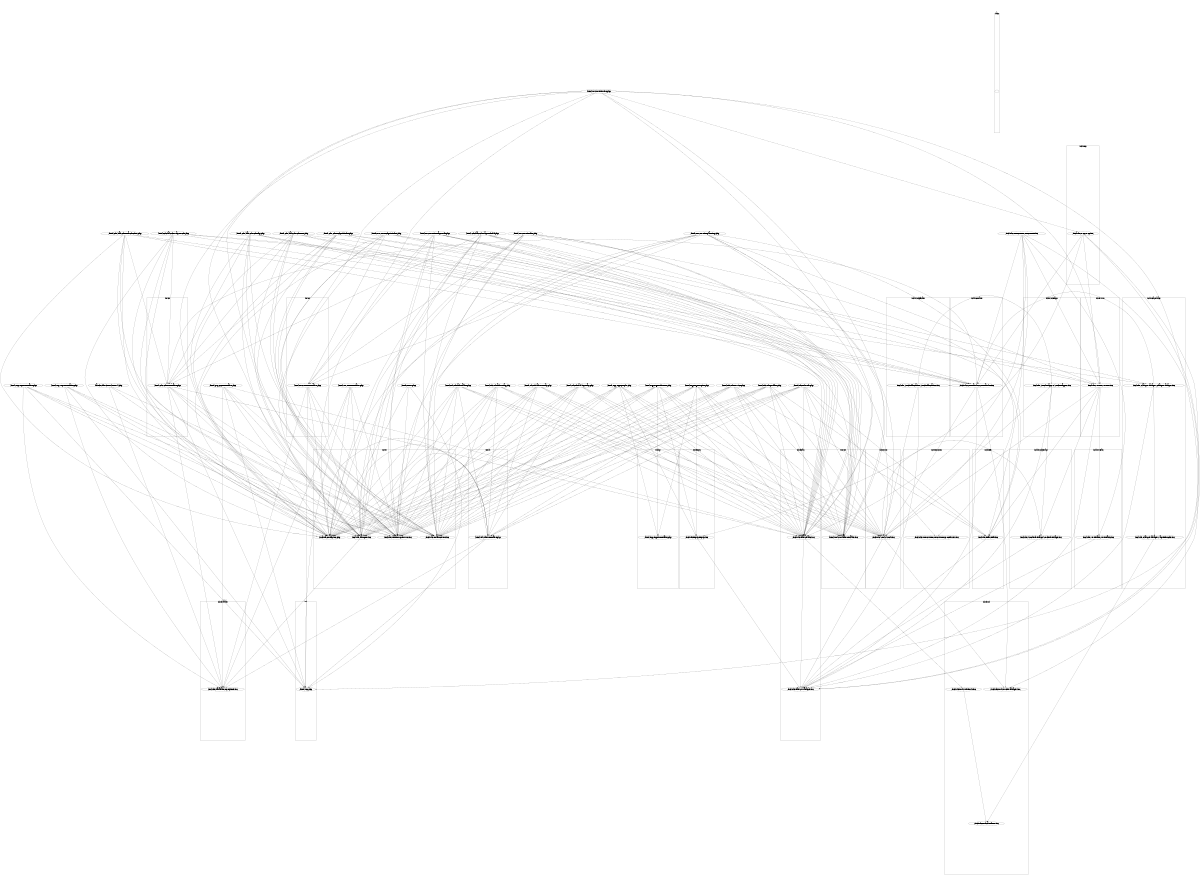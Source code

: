 digraph G {
size="8,6"; ratio=fill; node[fontsize=24];
"/batchs/db_v3stock_to_v4.php" -> "/include/toolfunctions.inc";
"/batchs/db_v3stock_to_v4.php" -> "/include/database/mysql_DB.inc";
"/batchs/db_v3stock_to_v4.php" -> "/include/config.inc.php";
"/html/cde/bak/cde_cde_ent.php" -> "/include/toolfunctions.inc";
"/html/cde/bak/cde_cde_ent.php" -> "/include/session_open_run.inc";
"/html/cde/bak/cde_cde_ent.php" -> "/include/config.inc.php";
"/html/cde/bak/cde_cde_ent.php" -> "/include/db_open.inc";
"/html/cde/bak/cde_cde_ent.php" -> "/include/Basic/Basic.inc";
"/html/cde/bak/cde_cde_ent.php" -> "/include/Commandes/Commandes.inc";
"/html/cde/bak/cde_cde_ent.php" -> "/html/cde/cde_sommaire.php";
"/html/cde/bak/cde_cde_ent.php" -> "/html/tools/multiform_caller.inc";
"/html/cde/bak/cde_cde_lig.php" -> "/include/toolfunctions.inc";
"/html/cde/bak/cde_cde_lig.php" -> "/include/session_open_run.inc";
"/html/cde/bak/cde_cde_lig.php" -> "/include/config.inc.php";
"/html/cde/bak/cde_cde_lig.php" -> "/include/db_open.inc";
"/html/cde/bak/cde_cde_lig.php" -> "/include/Basic/Basic.inc";
"/html/cde/bak/cde_cde_lig.php" -> "/include/Commandes/Commandes.inc";
"/html/cde/bak/cde_cde_lig.php" -> "/html/cde/cde_sommaire.php";
"/html/cde/bak/cde_cde_lig.php" -> "/html/tools/multiform_caller.inc";
"/html/cde/bak/cde_search_cdes.php" -> "/include/session_open_run.inc";
"/html/cde/bak/cde_search_cdes.php" -> "/include/config.inc.php";
"/html/cde/bak/cde_search_cdes.php" -> "/include/toolfunctions.inc";
"/html/cde/bak/cde_search_cdes.php" -> "/include/db_open.inc";
"/html/cde/bak/cde_search_cdes.php" -> "/include/Basic/Basic.inc";
"/html/cde/bak/cde_search_cdes.php" -> "/include/Commandes/Commandes.inc";
"/html/cde/bak/cde_search_cdes.php" -> "/html/cde/cde_sommaire.php";
"/html/cde/bak/cde_vague_build.php" -> "/include/toolfunctions.inc";
"/html/cde/bak/cde_vague_build.php" -> "/include/session_open_run.inc";
"/html/cde/bak/cde_vague_build.php" -> "/include/config.inc.php";
"/html/cde/bak/cde_vague_build.php" -> "/include/db_open.inc";
"/html/cde/bak/cde_vague_build.php" -> "/include/Basic/Basic.inc";
"/html/cde/bak/cde_vague_build.php" -> "/include/Commandes/Commandes.inc";
"/html/cde/bak/cde_vague_build.php" -> "/include/ChargeManager/ChargeManager.inc";
"/html/cde/bak/cde_vague_build.php" -> "/html/cde/cde_sommaire.php";
"/html/cde/bak/cde_vague_build.php" -> "/html/tools/multiform_caller.inc";
"/html/cde/bak/chr_vague_cde.php" -> "/include/toolfunctions.inc";
"/html/cde/bak/chr_vague_cde.php" -> "/include/session_open_run.inc";
"/html/cde/bak/chr_vague_cde.php" -> "/include/config.inc.php";
"/html/cde/bak/chr_vague_cde.php" -> "/include/db_open.inc";
"/html/cde/bak/chr_vague_cde.php" -> "/include/Basic/Basic.inc";
"/html/cde/bak/chr_vague_cde.php" -> "/include/ChargeManager/ChargeManager.inc";
"/html/cde/bak/chr_vague_cde.php" -> "/html/cde/cde_sommaire.php";
"/html/cde/bak/chr_vague_cde.php" -> "/html/tools/multiform_caller.inc";
"/html/cde/cde__cfg_ol_infos.php" -> "/include/toolfunctions.inc";
"/html/cde/cde__cfg_ol_infos.php" -> "/include/session_open_run.inc";
"/html/cde/cde__cfg_ol_infos.php" -> "/include/config.inc.php";
"/html/cde/cde__cfg_ol_infos.php" -> "/include/db_open.inc";
"/html/cde/cde__cfg_ol_infos.php" -> "/include/Basic/Basic.inc";
"/html/cde/cde__cfg_ol_infos.php" -> "/include/Commandes/Commandes.inc";
"/html/cde/cde__cfg_ol_infos.php" -> "/html/cde/cde_sommaire.php";
"/html/cde/cde__cfg_ol_infos.php" -> "/html/tools/multiform_caller.inc";
"/html/cde/cde_sommaire.php" -> "/include/session_open_run.inc";
"/html/cde/cde_sommaire.php" -> "/include/config.inc.php";
"/html/cde/cde_sommaire.php" -> "/include/database/mysql_DB.inc";
"/html/cde/cde_sommaire.php" -> "/include/db_open.inc";
"/html/cde/cde_sommaire.php" -> "/include/Basic/Basic.inc";
"/html/cde/cde_sommaire.php" -> "/include/Commandes/Commandes.inc";
"/html/cde/cde_sommaire.php" -> "/html/top.php";
"/html/eqp/eqp_engins.php" -> "/include/toolfunctions.inc";
"/html/eqp/eqp_engins.php" -> "/include/session_open_run.inc";
"/html/eqp/eqp_engins.php" -> "/include/config.inc.php";
"/html/eqp/eqp_engins.php" -> "/include/db_open.inc";
"/html/eqp/eqp_engins.php" -> "/include/Basic/Basic.inc";
"/html/eqp/eqp_engins.php" -> "/include/Equip/Equip.inc";
"/html/eqp/eqp_engins.php" -> "/include/Stock/Stock.inc";
"/html/eqp/eqp_engins.php" -> "/html/eqp/eqp_sommaire.php";
"/html/eqp/eqp_engins.php" -> "/html/tools/multiform_caller.inc";
"/html/eqp/eqp_people.php" -> "/include/toolfunctions.inc";
"/html/eqp/eqp_people.php" -> "/include/session_open_run.inc";
"/html/eqp/eqp_people.php" -> "/include/config.inc.php";
"/html/eqp/eqp_people.php" -> "/include/db_open.inc";
"/html/eqp/eqp_people.php" -> "/include/Basic/Basic.inc";
"/html/eqp/eqp_people.php" -> "/include/Equip/Equip.inc";
"/html/eqp/eqp_people.php" -> "/include/Stock/Stock.inc";
"/html/eqp/eqp_people.php" -> "/html/eqp/eqp_sommaire.php";
"/html/eqp/eqp_people.php" -> "/html/tools/multiform_caller.inc";
"/html/eqp/eqp_softusers.php" -> "/include/toolfunctions.inc";
"/html/eqp/eqp_softusers.php" -> "/include/session_open_run.inc";
"/html/eqp/eqp_softusers.php" -> "/include/config.inc.php";
"/html/eqp/eqp_softusers.php" -> "/include/db_open.inc";
"/html/eqp/eqp_softusers.php" -> "/include/Basic/Basic.inc";
"/html/eqp/eqp_softusers.php" -> "/include/Equip/Equip.inc";
"/html/eqp/eqp_softusers.php" -> "/include/Stock/Stock.inc";
"/html/eqp/eqp_softusers.php" -> "/html/eqp/eqp_sommaire.php";
"/html/eqp/eqp_softusers.php" -> "/html/tools/multiform_caller.inc";
"/html/exp/exp_sommaire.php" -> "/include/session_open_run.inc";
"/html/exp/exp_sommaire.php" -> "/include/config.inc.php";
"/html/exp/exp_sommaire.php" -> "/include/database/mysql_DB.inc";
"/html/exp/exp_sommaire.php" -> "/include/db_open.inc";
"/html/exp/exp_sommaire.php" -> "/html/top.php";
"/html/menu.php" -> "/include/session_open_run.inc";
"/html/menu.php" -> "/include/config.inc.php";
"/html/menu.php" -> "/html/top.php";
"/html/mvt/mvt__cfg_in_infos.php" -> "/include/toolfunctions.inc";
"/html/mvt/mvt__cfg_in_infos.php" -> "/include/session_open_run.inc";
"/html/mvt/mvt__cfg_in_infos.php" -> "/include/config.inc.php";
"/html/mvt/mvt__cfg_in_infos.php" -> "/include/db_open.inc";
"/html/mvt/mvt__cfg_in_infos.php" -> "/include/Basic/Basic.inc";
"/html/mvt/mvt__cfg_in_infos.php" -> "/include/MvtsIn/MvtsIn.inc";
"/html/mvt/mvt__cfg_in_infos.php" -> "/html/mvt/mvt_sommaire.php";
"/html/mvt/mvt__cfg_in_infos.php" -> "/html/tools/multiform_caller.inc";
"/html/mvt/mvt_in_doc.php" -> "/include/toolfunctions.inc";
"/html/mvt/mvt_in_doc.php" -> "/include/session_open_run.inc";
"/html/mvt/mvt_in_doc.php" -> "/include/config.inc.php";
"/html/mvt/mvt_in_doc.php" -> "/include/db_open.inc";
"/html/mvt/mvt_in_doc.php" -> "/include/Basic/Basic.inc";
"/html/mvt/mvt_in_doc.php" -> "/include/MvtsIn/MvtsIn.inc";
"/html/mvt/mvt_in_doc.php" -> "/include/Prep/Prep.inc";
"/html/mvt/mvt_in_doc.php" -> "/html/top.php";
"/html/mvt/mvt_in_doc.php" -> "/html/mvt/mvt_sommaire.php";
"/html/mvt/mvt_in_doc.php" -> "/html/tools/multiform_caller.inc";
"/html/mvt/mvt_in_list.php" -> "/include/toolfunctions.inc";
"/html/mvt/mvt_in_list.php" -> "/include/session_open_run.inc";
"/html/mvt/mvt_in_list.php" -> "/include/config.inc.php";
"/html/mvt/mvt_in_list.php" -> "/include/db_open.inc";
"/html/mvt/mvt_in_list.php" -> "/include/Basic/Basic.inc";
"/html/mvt/mvt_in_list.php" -> "/include/MvtsIn/MvtsIn.inc";
"/html/mvt/mvt_in_list.php" -> "/include/_IO_custom/IO_custom_procedures.inc";
"/html/mvt/mvt_in_list.php" -> "/html/mvt/mvt_sommaire.php";
"/html/mvt/mvt_in_list.php" -> "/html/tools/multiform_caller.inc";
"/html/mvt/mvt_in_mags_edit.php" -> "/include/toolfunctions.inc";
"/html/mvt/mvt_in_mags_edit.php" -> "/include/session_open_run.inc";
"/html/mvt/mvt_in_mags_edit.php" -> "/include/config.inc.php";
"/html/mvt/mvt_in_mags_edit.php" -> "/include/db_open.inc";
"/html/mvt/mvt_in_mags_edit.php" -> "/include/Basic/Basic.inc";
"/html/mvt/mvt_in_mags_edit.php" -> "/include/Refs/Refs.inc";
"/html/mvt/mvt_in_mags_edit.php" -> "/include/Stock/Stock.inc";
"/html/mvt/mvt_in_mags_edit.php" -> "/html/mvt/mvt_sommaire.php";
"/html/mvt/mvt_in_mags_edit.php" -> "/html/tools/multiform_caller.inc";
"/html/mvt/mvt_in_planning.php" -> "/include/toolfunctions.inc";
"/html/mvt/mvt_in_planning.php" -> "/include/session_open_run.inc";
"/html/mvt/mvt_in_planning.php" -> "/include/config.inc.php";
"/html/mvt/mvt_in_planning.php" -> "/include/db_open.inc";
"/html/mvt/mvt_in_planning.php" -> "/include/Basic/Basic.inc";
"/html/mvt/mvt_in_planning.php" -> "/include/Refs/Refs.inc";
"/html/mvt/mvt_in_planning.php" -> "/include/Stock/Stock.inc";
"/html/mvt/mvt_in_planning.php" -> "/include/MvtsIn/MvtsIn.inc";
"/html/mvt/mvt_in_planning.php" -> "/html/mvt/mvt_sommaire.php";
"/html/mvt/mvt_in_planning.php" -> "/html/tools/multiform_caller.inc";
"/html/mvt/mvt_sommaire.php" -> "/include/session_open_run.inc";
"/html/mvt/mvt_sommaire.php" -> "/include/config.inc.php";
"/html/mvt/mvt_sommaire.php" -> "/include/database/mysql_DB.inc";
"/html/mvt/mvt_sommaire.php" -> "/include/db_open.inc";
"/html/mvt/mvt_sommaire.php" -> "/html/top.php";
"/html/prp/prp_sommaire.php" -> "/include/session_open_run.inc";
"/html/prp/prp_sommaire.php" -> "/include/config.inc.php";
"/html/prp/prp_sommaire.php" -> "/include/database/mysql_DB.inc";
"/html/prp/prp_sommaire.php" -> "/include/db_open.inc";
"/html/prp/prp_sommaire.php" -> "/include/Basic/Basic.inc";
"/html/prp/prp_sommaire.php" -> "/html/top.php";
"/html/rep/rep_sommaire.php" -> "/include/session_open_run.inc";
"/html/rep/rep_sommaire.php" -> "/include/config.inc.php";
"/html/rep/rep_sommaire.php" -> "/include/database/mysql_DB.inc";
"/html/rep/rep_sommaire.php" -> "/include/db_open.inc";
"/html/rep/rep_sommaire.php" -> "/html/top.php";
"/html/stk/stk_adrlog_mag.php" -> "/include/toolfunctions.inc";
"/html/stk/stk_adrlog_mag.php" -> "/include/session_open_run.inc";
"/html/stk/stk_adrlog_mag.php" -> "/include/config.inc.php";
"/html/stk/stk_adrlog_mag.php" -> "/include/db_open.inc";
"/html/stk/stk_adrlog_mag.php" -> "/include/Basic/Basic.inc";
"/html/stk/stk_adrlog_mag.php" -> "/include/Stock/Stock.inc";
"/html/stk/stk_adrlog_mag.php" -> "/html/stk/stk_sommaire.php";
"/html/stk/stk_adrlog_mag.php" -> "/html/tools/multiform_caller.inc";
"/html/stk/stk_adrs_allee.php" -> "/include/toolfunctions.inc";
"/html/stk/stk_adrs_allee.php" -> "/include/session_open_run.inc";
"/html/stk/stk_adrs_allee.php" -> "/include/config.inc.php";
"/html/stk/stk_adrs_allee.php" -> "/include/db_open.inc";
"/html/stk/stk_adrs_allee.php" -> "/include/Basic/Basic.inc";
"/html/stk/stk_adrs_allee.php" -> "/include/Stock/Stock.inc";
"/html/stk/stk_adrs_allee.php" -> "/html/stk/stk_sommaire.php";
"/html/stk/stk_adrs_allee.php" -> "/html/tools/multiform_caller.inc";
"/html/stk/stk_adrs_mag.php" -> "/include/toolfunctions.inc";
"/html/stk/stk_adrs_mag.php" -> "/include/session_open_run.inc";
"/html/stk/stk_adrs_mag.php" -> "/include/config.inc.php";
"/html/stk/stk_adrs_mag.php" -> "/include/db_open.inc";
"/html/stk/stk_adrs_mag.php" -> "/include/Basic/Basic.inc";
"/html/stk/stk_adrs_mag.php" -> "/include/Stock/Stock.inc";
"/html/stk/stk_adrs_mag.php" -> "/html/stk/stk_sommaire.php";
"/html/stk/stk_adrs_mag.php" -> "/html/tools/multiform_caller.inc";
"/html/stk/stk_adrs_ssmag.php" -> "/include/toolfunctions.inc";
"/html/stk/stk_adrs_ssmag.php" -> "/include/session_open_run.inc";
"/html/stk/stk_adrs_ssmag.php" -> "/include/config.inc.php";
"/html/stk/stk_adrs_ssmag.php" -> "/include/db_open.inc";
"/html/stk/stk_adrs_ssmag.php" -> "/include/Basic/Basic.inc";
"/html/stk/stk_adrs_ssmag.php" -> "/include/Stock/Stock.inc";
"/html/stk/stk_adrs_ssmag.php" -> "/html/stk/stk_sommaire.php";
"/html/stk/stk_adrs_ssmag.php" -> "/html/tools/multiform_caller.inc";
"/html/stk/stk_profiles.php" -> "/include/toolfunctions.inc";
"/html/stk/stk_profiles.php" -> "/include/session_open_run.inc";
"/html/stk/stk_profiles.php" -> "/include/config.inc.php";
"/html/stk/stk_profiles.php" -> "/include/db_open.inc";
"/html/stk/stk_profiles.php" -> "/include/Basic/Basic.inc";
"/html/stk/stk_profiles.php" -> "/include/Stock/Stock.inc";
"/html/stk/stk_profiles.php" -> "/include/Refs/Refs.inc";
"/html/stk/stk_profiles.php" -> "/html/stk/stk_sommaire.php";
"/html/stk/stk_profiles.php" -> "/html/tools/multiform_caller.inc";
"/html/stk/stk_refs.php" -> "/include/toolfunctions.inc";
"/html/stk/stk_refs.php" -> "/include/session_open_run.inc";
"/html/stk/stk_refs.php" -> "/include/config.inc.php";
"/html/stk/stk_refs.php" -> "/include/db_open.inc";
"/html/stk/stk_refs.php" -> "/include/Basic/Basic.inc";
"/html/stk/stk_refs.php" -> "/include/Refs/Refs.inc";
"/html/stk/stk_refs.php" -> "/include/Stock/Stock.inc";
"/html/stk/stk_refs.php" -> "/html/stk/stk_sommaire.php";
"/html/stk/stk_refs.php" -> "/html/tools/multiform_caller.inc";
"/html/stk/stk_refs.php" -> "/include/_IO_custom/IO_custom_procedures.inc";
"/html/stk/stk_service.php" -> "/include/toolfunctions.inc";
"/html/stk/stk_service.php" -> "/include/session_open_run.inc";
"/html/stk/stk_service.php" -> "/include/config.inc.php";
"/html/stk/stk_service.php" -> "/include/db_open.inc";
"/html/stk/stk_service.php" -> "/include/Basic/Basic.inc";
"/html/stk/stk_service.php" -> "/include/Stock/Stock.inc";
"/html/stk/stk_service.php" -> "/include/Refs/Refs.inc";
"/html/stk/stk_service.php" -> "/html/stk/stk_sommaire.php";
"/html/stk/stk_service.php" -> "/html/tools/multiform_caller.inc";
"/html/stk/stk_sommaire.php" -> "/include/session_open_run.inc";
"/html/stk/stk_sommaire.php" -> "/include/config.inc.php";
"/html/stk/stk_sommaire.php" -> "/include/database/mysql_DB.inc";
"/html/stk/stk_sommaire.php" -> "/include/db_open.inc";
"/html/stk/stk_sommaire.php" -> "/html/top.php";
"/html/tnt/tnt_sommaire.php" -> "/include/session_open_run.inc";
"/html/tnt/tnt_sommaire.php" -> "/include/config.inc.php";
"/html/tnt/tnt_sommaire.php" -> "/include/database/mysql_DB.inc";
"/html/tnt/tnt_sommaire.php" -> "/include/db_open.inc";
"/html/tnt/tnt_sommaire.php" -> "/html/top.php";
"/include/_IO_custom/IO_custom.inc" -> "/include/Basic/_Manager.inc";
"/include/_IO_custom/IO_custom.inc" -> "/include/Basic/Basic.inc";
"/include/_IO_custom/IO_custom.inc" -> "/include/Refs/Refs.inc";
"/include/_IO_custom/IO_custom.inc" -> "/include/Stock/Stock.inc";
"/include/_IO_custom/IO_custom.inc" -> "/include/Commandes/Commandes.inc";
"/include/_IO_custom/IO_custom.inc" -> "/include/MvtsBasic/MvtsBasic.inc";
"/include/_IO_custom/IO_custom.inc" -> "/include/MvtsIn/MvtsIn.inc";
"/include/Basic/Basic.inc" -> "/include/Basic/_Manager.inc";
"/include/Basic/Basic.inc" -> "/include/tools/AdrBook.inc";
"/include/ChargeManager/ChargeManager.inc" -> "/include/Basic/_Manager.inc";
"/include/ChargeManager/ChargeManager.inc" -> "/include/Commandes/Commandes.inc";
"/include/ChargeManager/ChargeManager.inc" -> "/include/ChargeManager/VagueEntCde.inc";
"/include/ChargeManager/VagueEntCde.inc" -> "/include/tools/attribNo.inc";
"/include/Commandes/Commandes.inc" -> "/include/Basic/_Manager.inc";
"/include/Commandes/Commandes.inc" -> "/include/tools/LocksManager.inc";
"/include/Commandes/Commandes.inc" -> "/include/Stock/Stock.inc";
"/include/Commandes/Commandes.inc" -> "/include/StockAffectation/StockAffectation.inc";
"/include/db_open.inc" -> "/include/database/mysql_DB.inc";
"/include/Equip/Equip.inc" -> "/include/Basic/_Manager.inc";
"/include/MvtsBasic/MvtsBasic.inc" -> "/include/Basic/_Manager.inc";
"/include/MvtsIn/MvtsIn.inc" -> "/include/Basic/_Manager.inc";
"/include/MvtsIn/MvtsIn.inc" -> "/include/Refs/Refs.inc";
"/include/MvtsIn/MvtsIn.inc" -> "/include/Stock/Stock.inc";
"/include/MvtsIn/MvtsIn.inc" -> "/include/StockAdressage/StockAdressage.inc";
"/include/MvtsIn/MvtsIn.inc" -> "/include/MvtsBasic/MvtsBasic.inc";
"/include/Prep/Prep.inc" -> "/include/Basic/_Manager.inc";
"/include/Prep/Prep.inc" -> "/include/tools/LocksManager.inc";
"/include/Prep/Prep.inc" -> "/include/MvtsIn/MvtsIn.inc";
"/include/Prep/Prep.inc" -> "/include/Commandes/Commandes.inc";
"/include/Prep/Prep.inc" -> "/include/Equip/Equip.inc";
"/include/Refs/Refs.inc" -> "/include/Basic/_Manager.inc";
"/include/Stock/Stock.inc" -> "/include/Basic/_Manager.inc";
"/include/Stock/Stock.inc" -> "/include/tools/LocksManager.inc";
"/include/StockAdressage/StockAdressage.inc" -> "/include/Basic/_Manager.inc";
"/include/StockAdressage/StockAdressage.inc" -> "/include/Stock/Stock.inc";
"/include/StockAffectation/StockAffectation.inc" -> "/include/Basic/_Manager.inc";
"/include/StockAffectation/StockAffectation.inc" -> "/include/Stock/Stock.inc";
"/include/StockAffectation/StockAffectation.inc" -> "/include/StockReappro/StockReappro.inc";
"/include/StockReappro/StockReappro.inc" -> "/include/Basic/_Manager.inc";
"/include/StockReappro/StockReappro.inc" -> "/include/Stock/Stock.inc";
"/include/StockReappro/StockReappro.inc" -> "/include/StockAdressage/StockAdressage.inc";
"/include/tools/AdrBook.inc" -> "/include/tools/attribNo.inc";

subgraph "cluster_/batchs" { label="/batchs"; ""; }
subgraph "cluster_/include" { label="/include"; "/include/toolfunctions.inc";"/include/config.inc.php";"/include/session_open_run.inc";"/include/db_open.inc"; }
subgraph "cluster_/include/database" { label="/include/database"; "/include/database/mysql_DB.inc"; }
subgraph "cluster_/html/_html_print" { label="/html/_html_print"; ""; }
subgraph "cluster_Image" { label="Image"; ""; }
subgraph "cluster_/html/cde/bak" { label="/html/cde/bak"; ""; }
subgraph "cluster_/include/Basic" { label="/include/Basic"; "/include/Basic/Basic.inc";"/include/Basic/_Manager.inc"; }
subgraph "cluster_/include/Commandes" { label="/include/Commandes"; "/include/Commandes/Commandes.inc"; }
subgraph "cluster_/html/cde" { label="/html/cde"; "/html/cde/cde_sommaire.php"; }
subgraph "cluster_/html/tools" { label="/html/tools"; "/html/tools/multiform_caller.inc"; }
subgraph "cluster_." { label="."; ""; }
subgraph "cluster_/include/ChargeManager" { label="/include/ChargeManager"; "/include/ChargeManager/ChargeManager.inc";"/include/ChargeManager/VagueEntCde.inc"; }
subgraph "cluster_/html" { label="/html"; "/html/top.php"; }
subgraph "cluster_/html/eqp" { label="/html/eqp"; "/html/eqp/eqp_sommaire.php"; }
subgraph "cluster_/include/Equip" { label="/include/Equip"; "/include/Equip/Equip.inc"; }
subgraph "cluster_/include/Stock" { label="/include/Stock"; "/include/Stock/Stock.inc"; }
subgraph "cluster_/html/exp" { label="/html/exp"; ""; }
subgraph "cluster_/html/mvt" { label="/html/mvt"; "/html/mvt/mvt_sommaire.php"; }
subgraph "cluster_/include/MvtsIn" { label="/include/MvtsIn"; "/include/MvtsIn/MvtsIn.inc"; }
subgraph "cluster_/include/Prep" { label="/include/Prep"; "/include/Prep/Prep.inc"; }
subgraph "cluster_/include/TnT" { label="/include/TnT"; ""; }
subgraph "cluster_/include/_IO_custom" { label="/include/_IO_custom"; "/include/_IO_custom/IO_custom_procedures.inc"; }
subgraph "cluster_/include/Refs" { label="/include/Refs"; "/include/Refs/Refs.inc"; }
subgraph "cluster_/html/prp" { label="/html/prp"; ""; }
subgraph "cluster_/html/rep" { label="/html/rep"; ""; }
subgraph "cluster_/html/stk" { label="/html/stk"; "/html/stk/stk_sommaire.php"; }
subgraph "cluster_/html/tnt" { label="/html/tnt"; ""; }
subgraph "cluster_/include/MvtsBasic" { label="/include/MvtsBasic"; "/include/MvtsBasic/MvtsBasic.inc"; }
subgraph "cluster_/include/tools" { label="/include/tools"; "/include/tools/AdrBook.inc";"/include/tools/attribNo.inc";"/include/tools/LocksManager.inc"; }
subgraph "cluster_/include/StockAffectation" { label="/include/StockAffectation"; "/include/StockAffectation/StockAffectation.inc"; }
subgraph "cluster_/include/StockAdressage" { label="/include/StockAdressage"; "/include/StockAdressage/StockAdressage.inc"; }
subgraph "cluster_/include/DMI" { label="/include/DMI"; ""; }
subgraph "cluster_/include/StockReappro" { label="/include/StockReappro"; "/include/StockReappro/StockReappro.inc"; }

}